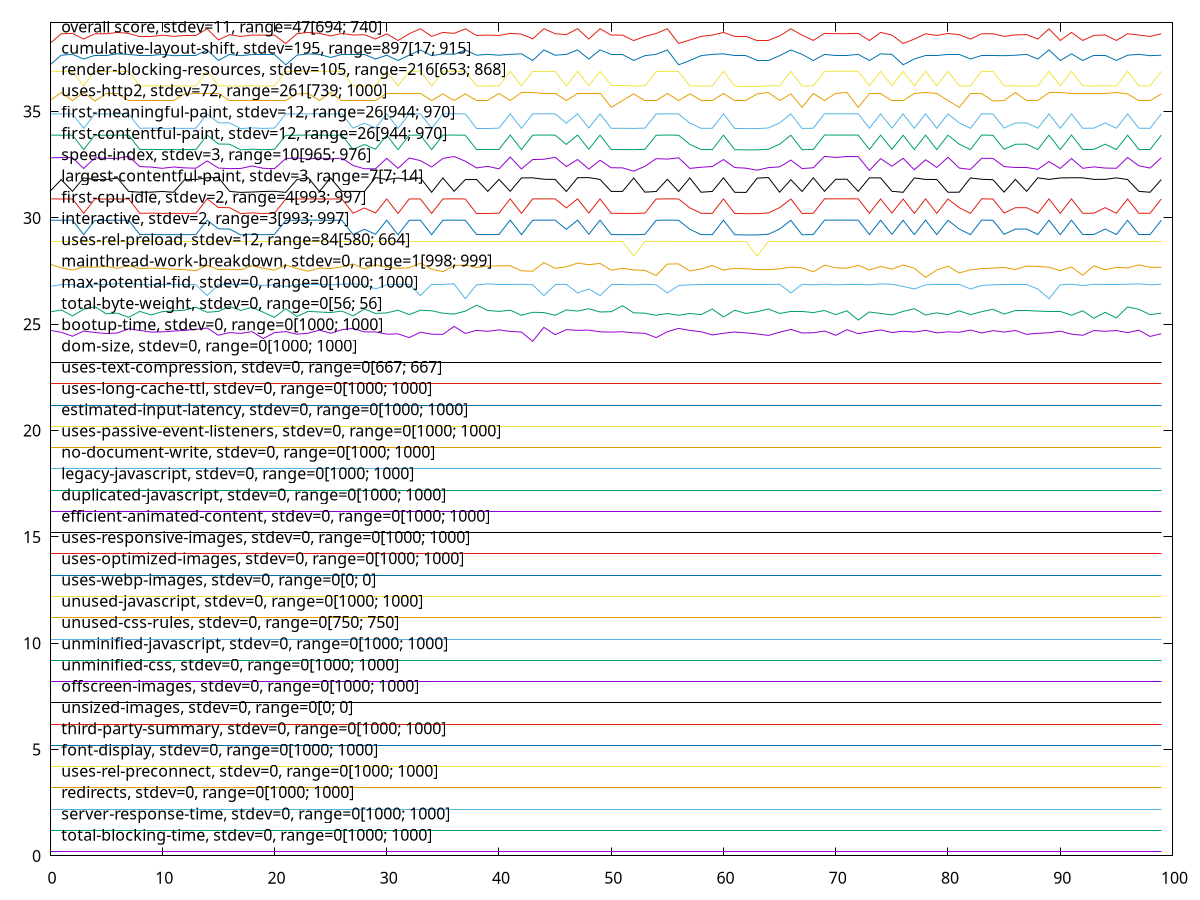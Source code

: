 $_totalBlockingTime <<EOF
0.2
0.2
0.2
0.2
0.2
0.2
0.2
0.2
0.2
0.2
0.2
0.2
0.2
0.2
0.2
0.2
0.2
0.2
0.2
0.2
0.2
0.2
0.2
0.2
0.2
0.2
0.2
0.2
0.2
0.2
0.2
0.2
0.2
0.2
0.2
0.2
0.2
0.2
0.2
0.2
0.2
0.2
0.2
0.2
0.2
0.2
0.2
0.2
0.2
0.2
0.2
0.2
0.2
0.2
0.2
0.2
0.2
0.2
0.2
0.2
0.2
0.2
0.2
0.2
0.2
0.2
0.2
0.2
0.2
0.2
0.2
0.2
0.2
0.2
0.2
0.2
0.2
0.2
0.2
0.2
0.2
0.2
0.2
0.2
0.2
0.2
0.2
0.2
0.2
0.2
0.2
0.2
0.2
0.2
0.2
0.2
0.2
0.2
0.2
0.2
EOF
$_serverResponseTime <<EOF
1.2
1.2
1.2
1.2
1.2
1.2
1.2
1.2
1.2
1.2
1.2
1.2
1.2
1.2
1.2
1.2
1.2
1.2
1.2
1.2
1.2
1.2
1.2
1.2
1.2
1.2
1.2
1.2
1.2
1.2
1.2
1.2
1.2
1.2
1.2
1.2
1.2
1.2
1.2
1.2
1.2
1.2
1.2
1.2
1.2
1.2
1.2
1.2
1.2
1.2
1.2
1.2
1.2
1.2
1.2
1.2
1.2
1.2
1.2
1.2
1.2
1.2
1.2
1.2
1.2
1.2
1.2
1.2
1.2
1.2
1.2
1.2
1.2
1.2
1.2
1.2
1.2
1.2
1.2
1.2
1.2
1.2
1.2
1.2
1.2
1.2
1.2
1.2
1.2
1.2
1.2
1.2
1.2
1.2
1.2
1.2
1.2
1.2
1.2
1.2
EOF
$_redirects <<EOF
2.2
2.2
2.2
2.2
2.2
2.2
2.2
2.2
2.2
2.2
2.2
2.2
2.2
2.2
2.2
2.2
2.2
2.2
2.2
2.2
2.2
2.2
2.2
2.2
2.2
2.2
2.2
2.2
2.2
2.2
2.2
2.2
2.2
2.2
2.2
2.2
2.2
2.2
2.2
2.2
2.2
2.2
2.2
2.2
2.2
2.2
2.2
2.2
2.2
2.2
2.2
2.2
2.2
2.2
2.2
2.2
2.2
2.2
2.2
2.2
2.2
2.2
2.2
2.2
2.2
2.2
2.2
2.2
2.2
2.2
2.2
2.2
2.2
2.2
2.2
2.2
2.2
2.2
2.2
2.2
2.2
2.2
2.2
2.2
2.2
2.2
2.2
2.2
2.2
2.2
2.2
2.2
2.2
2.2
2.2
2.2
2.2
2.2
2.2
2.2
EOF
$_usesRelPreconnect <<EOF
3.2
3.2
3.2
3.2
3.2
3.2
3.2
3.2
3.2
3.2
3.2
3.2
3.2
3.2
3.2
3.2
3.2
3.2
3.2
3.2
3.2
3.2
3.2
3.2
3.2
3.2
3.2
3.2
3.2
3.2
3.2
3.2
3.2
3.2
3.2
3.2
3.2
3.2
3.2
3.2
3.2
3.2
3.2
3.2
3.2
3.2
3.2
3.2
3.2
3.2
3.2
3.2
3.2
3.2
3.2
3.2
3.2
3.2
3.2
3.2
3.2
3.2
3.2
3.2
3.2
3.2
3.2
3.2
3.2
3.2
3.2
3.2
3.2
3.2
3.2
3.2
3.2
3.2
3.2
3.2
3.2
3.2
3.2
3.2
3.2
3.2
3.2
3.2
3.2
3.2
3.2
3.2
3.2
3.2
3.2
3.2
3.2
3.2
3.2
3.2
EOF
$_fontDisplay <<EOF
4.2
4.2
4.2
4.2
4.2
4.2
4.2
4.2
4.2
4.2
4.2
4.2
4.2
4.2
4.2
4.2
4.2
4.2
4.2
4.2
4.2
4.2
4.2
4.2
4.2
4.2
4.2
4.2
4.2
4.2
4.2
4.2
4.2
4.2
4.2
4.2
4.2
4.2
4.2
4.2
4.2
4.2
4.2
4.2
4.2
4.2
4.2
4.2
4.2
4.2
4.2
4.2
4.2
4.2
4.2
4.2
4.2
4.2
4.2
4.2
4.2
4.2
4.2
4.2
4.2
4.2
4.2
4.2
4.2
4.2
4.2
4.2
4.2
4.2
4.2
4.2
4.2
4.2
4.2
4.2
4.2
4.2
4.2
4.2
4.2
4.2
4.2
4.2
4.2
4.2
4.2
4.2
4.2
4.2
4.2
4.2
4.2
4.2
4.2
4.2
EOF
$_thirdPartySummary <<EOF
5.2
5.2
5.2
5.2
5.2
5.2
5.2
5.2
5.2
5.2
5.2
5.2
5.2
5.2
5.2
5.2
5.2
5.2
5.2
5.2
5.2
5.2
5.2
5.2
5.2
5.2
5.2
5.2
5.2
5.2
5.2
5.2
5.2
5.2
5.2
5.2
5.2
5.2
5.2
5.2
5.2
5.2
5.2
5.2
5.2
5.2
5.2
5.2
5.2
5.2
5.2
5.2
5.2
5.2
5.2
5.2
5.2
5.2
5.2
5.2
5.2
5.2
5.2
5.2
5.2
5.2
5.2
5.2
5.2
5.2
5.2
5.2
5.2
5.2
5.2
5.2
5.2
5.2
5.2
5.2
5.2
5.2
5.2
5.2
5.2
5.2
5.2
5.2
5.2
5.2
5.2
5.2
5.2
5.2
5.2
5.2
5.2
5.2
5.2
5.2
EOF
$_unsizedImages <<EOF
6.2
6.2
6.2
6.2
6.2
6.2
6.2
6.2
6.2
6.2
6.2
6.2
6.2
6.2
6.2
6.2
6.2
6.2
6.2
6.2
6.2
6.2
6.2
6.2
6.2
6.2
6.2
6.2
6.2
6.2
6.2
6.2
6.2
6.2
6.2
6.2
6.2
6.2
6.2
6.2
6.2
6.2
6.2
6.2
6.2
6.2
6.2
6.2
6.2
6.2
6.2
6.2
6.2
6.2
6.2
6.2
6.2
6.2
6.2
6.2
6.2
6.2
6.2
6.2
6.2
6.2
6.2
6.2
6.2
6.2
6.2
6.2
6.2
6.2
6.2
6.2
6.2
6.2
6.2
6.2
6.2
6.2
6.2
6.2
6.2
6.2
6.2
6.2
6.2
6.2
6.2
6.2
6.2
6.2
6.2
6.2
6.2
6.2
6.2
6.2
EOF
$_offscreenImages <<EOF
7.2
7.2
7.2
7.2
7.2
7.2
7.2
7.2
7.2
7.2
7.2
7.2
7.2
7.2
7.2
7.2
7.2
7.2
7.2
7.2
7.2
7.2
7.2
7.2
7.2
7.2
7.2
7.2
7.2
7.2
7.2
7.2
7.2
7.2
7.2
7.2
7.2
7.2
7.2
7.2
7.2
7.2
7.2
7.2
7.2
7.2
7.2
7.2
7.2
7.2
7.2
7.2
7.2
7.2
7.2
7.2
7.2
7.2
7.2
7.2
7.2
7.2
7.2
7.2
7.2
7.2
7.2
7.2
7.2
7.2
7.2
7.2
7.2
7.2
7.2
7.2
7.2
7.2
7.2
7.2
7.2
7.2
7.2
7.2
7.2
7.2
7.2
7.2
7.2
7.2
7.2
7.2
7.2
7.2
7.2
7.2
7.2
7.2
7.2
7.2
EOF
$_unminifiedCss <<EOF
8.2
8.2
8.2
8.2
8.2
8.2
8.2
8.2
8.2
8.2
8.2
8.2
8.2
8.2
8.2
8.2
8.2
8.2
8.2
8.2
8.2
8.2
8.2
8.2
8.2
8.2
8.2
8.2
8.2
8.2
8.2
8.2
8.2
8.2
8.2
8.2
8.2
8.2
8.2
8.2
8.2
8.2
8.2
8.2
8.2
8.2
8.2
8.2
8.2
8.2
8.2
8.2
8.2
8.2
8.2
8.2
8.2
8.2
8.2
8.2
8.2
8.2
8.2
8.2
8.2
8.2
8.2
8.2
8.2
8.2
8.2
8.2
8.2
8.2
8.2
8.2
8.2
8.2
8.2
8.2
8.2
8.2
8.2
8.2
8.2
8.2
8.2
8.2
8.2
8.2
8.2
8.2
8.2
8.2
8.2
8.2
8.2
8.2
8.2
8.2
EOF
$_unminifiedJavascript <<EOF
9.2
9.2
9.2
9.2
9.2
9.2
9.2
9.2
9.2
9.2
9.2
9.2
9.2
9.2
9.2
9.2
9.2
9.2
9.2
9.2
9.2
9.2
9.2
9.2
9.2
9.2
9.2
9.2
9.2
9.2
9.2
9.2
9.2
9.2
9.2
9.2
9.2
9.2
9.2
9.2
9.2
9.2
9.2
9.2
9.2
9.2
9.2
9.2
9.2
9.2
9.2
9.2
9.2
9.2
9.2
9.2
9.2
9.2
9.2
9.2
9.2
9.2
9.2
9.2
9.2
9.2
9.2
9.2
9.2
9.2
9.2
9.2
9.2
9.2
9.2
9.2
9.2
9.2
9.2
9.2
9.2
9.2
9.2
9.2
9.2
9.2
9.2
9.2
9.2
9.2
9.2
9.2
9.2
9.2
9.2
9.2
9.2
9.2
9.2
9.2
EOF
$_unusedCssRules <<EOF
10.2
10.2
10.2
10.2
10.2
10.2
10.2
10.2
10.2
10.2
10.2
10.2
10.2
10.2
10.2
10.2
10.2
10.2
10.2
10.2
10.2
10.2
10.2
10.2
10.2
10.2
10.2
10.2
10.2
10.2
10.2
10.2
10.2
10.2
10.2
10.2
10.2
10.2
10.2
10.2
10.2
10.2
10.2
10.2
10.2
10.2
10.2
10.2
10.2
10.2
10.2
10.2
10.2
10.2
10.2
10.2
10.2
10.2
10.2
10.2
10.2
10.2
10.2
10.2
10.2
10.2
10.2
10.2
10.2
10.2
10.2
10.2
10.2
10.2
10.2
10.2
10.2
10.2
10.2
10.2
10.2
10.2
10.2
10.2
10.2
10.2
10.2
10.2
10.2
10.2
10.2
10.2
10.2
10.2
10.2
10.2
10.2
10.2
10.2
10.2
EOF
$_unusedJavascript <<EOF
11.2
11.2
11.2
11.2
11.2
11.2
11.2
11.2
11.2
11.2
11.2
11.2
11.2
11.2
11.2
11.2
11.2
11.2
11.2
11.2
11.2
11.2
11.2
11.2
11.2
11.2
11.2
11.2
11.2
11.2
11.2
11.2
11.2
11.2
11.2
11.2
11.2
11.2
11.2
11.2
11.2
11.2
11.2
11.2
11.2
11.2
11.2
11.2
11.2
11.2
11.2
11.2
11.2
11.2
11.2
11.2
11.2
11.2
11.2
11.2
11.2
11.2
11.2
11.2
11.2
11.2
11.2
11.2
11.2
11.2
11.2
11.2
11.2
11.2
11.2
11.2
11.2
11.2
11.2
11.2
11.2
11.2
11.2
11.2
11.2
11.2
11.2
11.2
11.2
11.2
11.2
11.2
11.2
11.2
11.2
11.2
11.2
11.2
11.2
11.2
EOF
$_usesWebpImages <<EOF
12.2
12.2
12.2
12.2
12.2
12.2
12.2
12.2
12.2
12.2
12.2
12.2
12.2
12.2
12.2
12.2
12.2
12.2
12.2
12.2
12.2
12.2
12.2
12.2
12.2
12.2
12.2
12.2
12.2
12.2
12.2
12.2
12.2
12.2
12.2
12.2
12.2
12.2
12.2
12.2
12.2
12.2
12.2
12.2
12.2
12.2
12.2
12.2
12.2
12.2
12.2
12.2
12.2
12.2
12.2
12.2
12.2
12.2
12.2
12.2
12.2
12.2
12.2
12.2
12.2
12.2
12.2
12.2
12.2
12.2
12.2
12.2
12.2
12.2
12.2
12.2
12.2
12.2
12.2
12.2
12.2
12.2
12.2
12.2
12.2
12.2
12.2
12.2
12.2
12.2
12.2
12.2
12.2
12.2
12.2
12.2
12.2
12.2
12.2
12.2
EOF
$_usesOptimizedImages <<EOF
13.2
13.2
13.2
13.2
13.2
13.2
13.2
13.2
13.2
13.2
13.2
13.2
13.2
13.2
13.2
13.2
13.2
13.2
13.2
13.2
13.2
13.2
13.2
13.2
13.2
13.2
13.2
13.2
13.2
13.2
13.2
13.2
13.2
13.2
13.2
13.2
13.2
13.2
13.2
13.2
13.2
13.2
13.2
13.2
13.2
13.2
13.2
13.2
13.2
13.2
13.2
13.2
13.2
13.2
13.2
13.2
13.2
13.2
13.2
13.2
13.2
13.2
13.2
13.2
13.2
13.2
13.2
13.2
13.2
13.2
13.2
13.2
13.2
13.2
13.2
13.2
13.2
13.2
13.2
13.2
13.2
13.2
13.2
13.2
13.2
13.2
13.2
13.2
13.2
13.2
13.2
13.2
13.2
13.2
13.2
13.2
13.2
13.2
13.2
13.2
EOF
$_usesResponsiveImages <<EOF
14.2
14.2
14.2
14.2
14.2
14.2
14.2
14.2
14.2
14.2
14.2
14.2
14.2
14.2
14.2
14.2
14.2
14.2
14.2
14.2
14.2
14.2
14.2
14.2
14.2
14.2
14.2
14.2
14.2
14.2
14.2
14.2
14.2
14.2
14.2
14.2
14.2
14.2
14.2
14.2
14.2
14.2
14.2
14.2
14.2
14.2
14.2
14.2
14.2
14.2
14.2
14.2
14.2
14.2
14.2
14.2
14.2
14.2
14.2
14.2
14.2
14.2
14.2
14.2
14.2
14.2
14.2
14.2
14.2
14.2
14.2
14.2
14.2
14.2
14.2
14.2
14.2
14.2
14.2
14.2
14.2
14.2
14.2
14.2
14.2
14.2
14.2
14.2
14.2
14.2
14.2
14.2
14.2
14.2
14.2
14.2
14.2
14.2
14.2
14.2
EOF
$_efficientAnimatedContent <<EOF
15.2
15.2
15.2
15.2
15.2
15.2
15.2
15.2
15.2
15.2
15.2
15.2
15.2
15.2
15.2
15.2
15.2
15.2
15.2
15.2
15.2
15.2
15.2
15.2
15.2
15.2
15.2
15.2
15.2
15.2
15.2
15.2
15.2
15.2
15.2
15.2
15.2
15.2
15.2
15.2
15.2
15.2
15.2
15.2
15.2
15.2
15.2
15.2
15.2
15.2
15.2
15.2
15.2
15.2
15.2
15.2
15.2
15.2
15.2
15.2
15.2
15.2
15.2
15.2
15.2
15.2
15.2
15.2
15.2
15.2
15.2
15.2
15.2
15.2
15.2
15.2
15.2
15.2
15.2
15.2
15.2
15.2
15.2
15.2
15.2
15.2
15.2
15.2
15.2
15.2
15.2
15.2
15.2
15.2
15.2
15.2
15.2
15.2
15.2
15.2
EOF
$_duplicatedJavascript <<EOF
16.2
16.2
16.2
16.2
16.2
16.2
16.2
16.2
16.2
16.2
16.2
16.2
16.2
16.2
16.2
16.2
16.2
16.2
16.2
16.2
16.2
16.2
16.2
16.2
16.2
16.2
16.2
16.2
16.2
16.2
16.2
16.2
16.2
16.2
16.2
16.2
16.2
16.2
16.2
16.2
16.2
16.2
16.2
16.2
16.2
16.2
16.2
16.2
16.2
16.2
16.2
16.2
16.2
16.2
16.2
16.2
16.2
16.2
16.2
16.2
16.2
16.2
16.2
16.2
16.2
16.2
16.2
16.2
16.2
16.2
16.2
16.2
16.2
16.2
16.2
16.2
16.2
16.2
16.2
16.2
16.2
16.2
16.2
16.2
16.2
16.2
16.2
16.2
16.2
16.2
16.2
16.2
16.2
16.2
16.2
16.2
16.2
16.2
16.2
16.2
EOF
$_legacyJavascript <<EOF
17.2
17.2
17.2
17.2
17.2
17.2
17.2
17.2
17.2
17.2
17.2
17.2
17.2
17.2
17.2
17.2
17.2
17.2
17.2
17.2
17.2
17.2
17.2
17.2
17.2
17.2
17.2
17.2
17.2
17.2
17.2
17.2
17.2
17.2
17.2
17.2
17.2
17.2
17.2
17.2
17.2
17.2
17.2
17.2
17.2
17.2
17.2
17.2
17.2
17.2
17.2
17.2
17.2
17.2
17.2
17.2
17.2
17.2
17.2
17.2
17.2
17.2
17.2
17.2
17.2
17.2
17.2
17.2
17.2
17.2
17.2
17.2
17.2
17.2
17.2
17.2
17.2
17.2
17.2
17.2
17.2
17.2
17.2
17.2
17.2
17.2
17.2
17.2
17.2
17.2
17.2
17.2
17.2
17.2
17.2
17.2
17.2
17.2
17.2
17.2
EOF
$_noDocumentWrite <<EOF
18.2
18.2
18.2
18.2
18.2
18.2
18.2
18.2
18.2
18.2
18.2
18.2
18.2
18.2
18.2
18.2
18.2
18.2
18.2
18.2
18.2
18.2
18.2
18.2
18.2
18.2
18.2
18.2
18.2
18.2
18.2
18.2
18.2
18.2
18.2
18.2
18.2
18.2
18.2
18.2
18.2
18.2
18.2
18.2
18.2
18.2
18.2
18.2
18.2
18.2
18.2
18.2
18.2
18.2
18.2
18.2
18.2
18.2
18.2
18.2
18.2
18.2
18.2
18.2
18.2
18.2
18.2
18.2
18.2
18.2
18.2
18.2
18.2
18.2
18.2
18.2
18.2
18.2
18.2
18.2
18.2
18.2
18.2
18.2
18.2
18.2
18.2
18.2
18.2
18.2
18.2
18.2
18.2
18.2
18.2
18.2
18.2
18.2
18.2
18.2
EOF
$_usesPassiveEventListeners <<EOF
19.2
19.2
19.2
19.2
19.2
19.2
19.2
19.2
19.2
19.2
19.2
19.2
19.2
19.2
19.2
19.2
19.2
19.2
19.2
19.2
19.2
19.2
19.2
19.2
19.2
19.2
19.2
19.2
19.2
19.2
19.2
19.2
19.2
19.2
19.2
19.2
19.2
19.2
19.2
19.2
19.2
19.2
19.2
19.2
19.2
19.2
19.2
19.2
19.2
19.2
19.2
19.2
19.2
19.2
19.2
19.2
19.2
19.2
19.2
19.2
19.2
19.2
19.2
19.2
19.2
19.2
19.2
19.2
19.2
19.2
19.2
19.2
19.2
19.2
19.2
19.2
19.2
19.2
19.2
19.2
19.2
19.2
19.2
19.2
19.2
19.2
19.2
19.2
19.2
19.2
19.2
19.2
19.2
19.2
19.2
19.2
19.2
19.2
19.2
19.2
EOF
$_estimatedInputLatency <<EOF
20.2
20.2
20.2
20.2
20.2
20.2
20.2
20.2
20.2
20.2
20.2
20.2
20.2
20.2
20.2
20.2
20.2
20.2
20.2
20.2
20.2
20.2
20.2
20.2
20.2
20.2
20.2
20.2
20.2
20.2
20.2
20.2
20.2
20.2
20.2
20.2
20.2
20.2
20.2
20.2
20.2
20.2
20.2
20.2
20.2
20.2
20.2
20.2
20.2
20.2
20.2
20.2
20.2
20.2
20.2
20.2
20.2
20.2
20.2
20.2
20.2
20.2
20.2
20.2
20.2
20.2
20.2
20.2
20.2
20.2
20.2
20.2
20.2
20.2
20.2
20.2
20.2
20.2
20.2
20.2
20.2
20.2
20.2
20.2
20.2
20.2
20.2
20.2
20.2
20.2
20.2
20.2
20.2
20.2
20.2
20.2
20.2
20.2
20.2
20.2
EOF
$_usesLongCacheTtl <<EOF
21.2
21.2
21.2
21.2
21.2
21.2
21.2
21.2
21.2
21.2
21.2
21.2
21.2
21.2
21.2
21.2
21.2
21.2
21.2
21.2
21.2
21.2
21.2
21.2
21.2
21.2
21.2
21.2
21.2
21.2
21.2
21.2
21.2
21.2
21.2
21.2
21.2
21.2
21.2
21.2
21.2
21.2
21.2
21.2
21.2
21.2
21.2
21.2
21.2
21.2
21.2
21.2
21.2
21.2
21.2
21.2
21.2
21.2
21.2
21.2
21.2
21.2
21.2
21.2
21.2
21.2
21.2
21.2
21.2
21.2
21.2
21.2
21.2
21.2
21.2
21.2
21.2
21.2
21.2
21.2
21.2
21.2
21.2
21.2
21.2
21.2
21.2
21.2
21.2
21.2
21.2
21.2
21.2
21.2
21.2
21.2
21.2
21.2
21.2
21.2
EOF
$_usesTextCompression <<EOF
22.2
22.2
22.2
22.2
22.2
22.2
22.2
22.2
22.2
22.2
22.2
22.2
22.2
22.2
22.2
22.2
22.2
22.2
22.2
22.2
22.2
22.2
22.2
22.2
22.2
22.2
22.2
22.2
22.2
22.2
22.2
22.2
22.2
22.2
22.2
22.2
22.2
22.2
22.2
22.2
22.2
22.2
22.2
22.2
22.2
22.2
22.2
22.2
22.2
22.2
22.2
22.2
22.2
22.2
22.2
22.2
22.2
22.2
22.2
22.2
22.2
22.2
22.2
22.2
22.2
22.2
22.2
22.2
22.2
22.2
22.2
22.2
22.2
22.2
22.2
22.2
22.2
22.2
22.2
22.2
22.2
22.2
22.2
22.2
22.2
22.2
22.2
22.2
22.2
22.2
22.2
22.2
22.2
22.2
22.2
22.2
22.2
22.2
22.2
22.2
EOF
$_domSize <<EOF
23.2
23.2
23.2
23.2
23.2
23.2
23.2
23.2
23.2
23.2
23.2
23.2
23.2
23.2
23.2
23.2
23.2
23.2
23.2
23.2
23.2
23.2
23.2
23.2
23.2
23.2
23.2
23.2
23.2
23.2
23.2
23.2
23.2
23.2
23.2
23.2
23.2
23.2
23.2
23.2
23.2
23.2
23.2
23.2
23.2
23.2
23.2
23.2
23.2
23.2
23.2
23.2
23.2
23.2
23.2
23.2
23.2
23.2
23.2
23.2
23.2
23.2
23.2
23.2
23.2
23.2
23.2
23.2
23.2
23.2
23.2
23.2
23.2
23.2
23.2
23.2
23.2
23.2
23.2
23.2
23.2
23.2
23.2
23.2
23.2
23.2
23.2
23.2
23.2
23.2
23.2
23.2
23.2
23.2
23.2
23.2
23.2
23.2
23.2
23.2
EOF
$_bootupTime <<EOF
24.716137740891032
24.62499020078661
24.437716298170283
24.68030942287562
24.612994085563578
24.565680321079157
24.588544672253633
24.792815709554414
24.710976352492803
24.63015890629487
24.642957111925746
24.679821524531185
24.714264553896648
24.75896663567491
24.823156925390148
24.486205974112213
24.607731097181343
24.570623786555686
24.654576866952727
24.32560231643478
24.60931301951213
24.655580334876745
24.53210200757356
24.582065125594625
24.72312492570998
24.578265832245695
24.74554358843596
24.806689154948874
24.640921207966716
24.64143060032188
24.53550894819956
24.549027104217625
24.372845305626345
24.62809482600168
24.534374523117787
24.52410960063537
24.9
24.568429663743494
24.715201669557008
24.668524903185293
24.73692396455921
24.66456177346309
24.634273483813185
24.2
24.854195532799015
24.509687153567164
24.74689616168629
24.714264553896648
24.725440948025994
24.64448109803455
24.63118924685154
24.65004754853899
24.5965848110486
24.577177664677635
24.372845305626345
24.650551924032328
24.806272584775943
24.710505552432544
24.65004754853899
24.49742213455038
24.577177664677635
24.63734757101492
24.594447191069303
24.54566395021557
24.475474790634994
24.627578096059494
24.758522858411872
24.590157958502896
24.601908500046072
24.680797048193565
24.482640343662347
24.743736596715003
24.561265851260043
24.649037978472837
24.733266952141868
24.612469082918633
24.673945618973
24.636324001515295
24.711446879526573
24.5965848110486
24.64549569178819
24.62187533707802
24.727750479137118
24.591768610046497
24.702461632220636
24.630674216499283
24.705783095077088
24.526399282720398
24.57554319157245
24.60084608570204
24.67345419176113
24.536075696595407
24.48144926558311
24.703886707656395
24.672470518257914
24.703886707656395
24.60878599647113
24.72451531995536
24.42776929456292
24.555164671541814
EOF
$_totalByteWeight <<EOF
25.577996129954936
25.67599660980318
25.3959968590978
25.70399685907941
25.829998597800817
25.493996204734426
25.52199612996502
25.325997700422647
25.605996204743917
25.437996503876104
25.591996161120917
25.6339963293758
25.661996503880253
25.801998124164772
25.563996111275635
25.605996204743917
25.843998853311785
25.647996410399518
25.801998124164772
25.563996111275635
25.325997700422647
25.731997158228207
25.36799715822702
25.605996204743917
25.577996129954936
25.549996105023695
25.619996260823935
25.3959968590978
25.717997002417885
25.507996161128627
25.535996111273263
25.661996503880253
25.45199641039774
25.661996503880253
25.6339963293758
25.52199612996502
25.47999626084173
25.619996260823935
25.9
25.647996410399518
25.605996204743917
25.661996503880253
25.423996609826315
25.563996111275635
25.549996105023695
25.423996609826315
25.67599660980318
25.619996260823935
25.731997158228207
25.577996129954936
25.591996161120917
25.87199940173444
25.535996111273263
25.52199612996502
25.423996609826315
25.507996161128627
25.423996609826315
25.507996161128627
25.45199641039774
25.717997002417885
25.33999750722881
25.661996503880253
25.507996161128627
25.591996161120917
25.717997002417885
25.507996161128627
25.591996161120917
25.591996161120917
25.549996105023695
25.647996410399518
25.45199641039774
25.6339963293758
25.2
25.577996129954936
25.507996161128627
25.437996503876104
25.605996204743917
25.731997158228207
25.437996503876104
25.535996111273263
25.45199641039774
25.6339963293758
25.45199641039774
25.591996161120917
25.70399685907941
25.47999626084173
25.661996503880253
25.661996503880253
25.619996260823935
25.591996161120917
25.591996161120917
25.423996609826315
25.6339963293758
25.283998354761106
25.563996111275635
25.29799812418138
25.8159983547617
25.70399685907941
25.45199641039774
25.52199612996502
EOF
$_maxPotentialFid <<EOF
26.780608358010383
26.880917984764334
26.880917984764334
26.7270495259776
26.880917984764334
26.880917984764334
26.9
26.9
26.880917984764334
26.880917984764334
26.880917984764334
26.880917984764334
26.85568909929118
26.85568909929118
26.349968289758344
26.85568909929118
26.85568909929118
26.85568909929118
26.880917984764334
26.822827617479895
26.85568909929118
26.780608358010383
26.85568909929118
26.880917984764334
26.880917984764334
26.85568909929118
26.880917984764334
26.9
26.85568909929118
26.659896988169475
26.85568909929118
26.880917984764334
26.880917984764334
26.349968289758344
26.880917984764334
26.880917984764334
26.9
26.2
26.85568909929118
26.9
26.85568909929118
26.85568909929118
26.880917984764334
26.85568909929118
26.349968289758344
26.880917984764334
26.880917984764334
26.47434999168786
26.659896988169475
26.349968289758344
26.880917984764334
26.880917984764334
26.85568909929118
26.880917984764334
26.85568909929118
26.47434999168786
26.822827617479895
26.85568909929118
26.880917984764334
26.880917984764334
26.880917984764334
26.880917984764334
26.880917984764334
26.85568909929118
26.85568909929118
26.880917984764334
26.47434999168786
26.880917984764334
26.85568909929118
26.880917984764334
26.85568909929118
26.880917984764334
26.880917984764334
26.85568909929118
26.9
26.880917984764334
26.780608358010383
26.659896988169475
26.85568909929118
26.880917984764334
26.880917984764334
26.880917984764334
26.659896988169475
26.822827617479895
26.85568909929118
26.880917984764334
26.880917984764334
26.880917984764334
26.659896988169475
26.2
26.85568909929118
26.880917984764334
26.822827617479895
26.880917984764334
26.85568909929118
26.85568909929118
26.880917984764334
26.9
26.85568909929118
26.880917984764334
EOF
$_mainthreadWorkBreakdown <<EOF
27.824510523222155
27.65716018549711
27.543349112456397
27.695029858589404
27.683010205391312
27.71927048785277
27.632063803141314
27.7529243584649
27.61553959888866
27.641907030193163
27.62408039141223
27.5882701086884
27.567711553256082
27.517983925182556
27.7740479682663
27.572350692991076
27.587687194083948
27.561786733815786
27.750449373755284
27.63320606004815
27.546752817458476
27.78396273993348
27.619275693877803
27.497282424440108
27.643477094777744
27.61934650721617
27.703605940386478
27.836020487197395
27.599480249867618
27.798307752289112
27.689181822629113
27.62898055804692
27.658297957155497
27.87131048312963
27.58732271828846
27.474817063359378
27.75967479601268
27.792603139832888
27.667737753703342
27.73859916610583
27.745000985225047
27.75245051808646
27.51449746716122
27.493894696077945
27.9
27.63404448295823
27.69824663368694
27.880587551642027
27.799323018218452
27.863047649976714
27.541302171029376
27.633997921373318
27.553956249846706
27.530861158266276
27.29247222018508
27.832452292206472
27.840314141896044
27.505854852478546
27.60101761202304
27.764424448334964
27.54589651342961
27.633252656566867
27.60919660716457
27.572843112306614
27.568453102902556
27.603367544745478
27.687703283796107
27.65321371657051
27.467373737595256
27.7790996854069
27.65570198930186
27.634742660231446
27.775193222366855
27.551827442939857
27.719484154419085
27.594541437724782
27.78931166827442
27.63973275356103
27.2
27.55277962428055
27.733815393227434
27.413883084170042
27.556755347255447
27.616486669612872
27.641121111501104
27.674094240593185
27.57257230798569
27.740731174340564
27.721809961496966
27.68156680287874
27.519762046015373
27.690790229194278
27.308983484936462
27.743566079458354
27.560394081012394
27.676420092800516
27.64617300255533
27.793055444204757
27.68205557513994
27.672906864499478
EOF
$_usesRelPreload <<EOF
28.895394736842103
28.895394736842103
28.895394736842103
28.895394736842103
28.895394736842103
28.895394736842103
28.895394736842103
28.895394736842103
28.895394736842103
28.9
28.895394736842103
28.895394736842103
28.895394736842103
28.895394736842103
28.895394736842103
28.9
28.895394736842103
28.89078947368421
28.9
28.895394736842103
28.9
28.89078947368421
28.895394736842103
28.895394736842103
28.895394736842103
28.895394736842103
28.895394736842103
28.895394736842103
28.89078947368421
28.9
28.895394736842103
28.895394736842103
28.895394736842103
28.895394736842103
28.895394736842103
28.895394736842103
28.9
28.895394736842103
28.895394736842103
28.895394736842103
28.895394736842103
28.9
28.895394736842103
28.895394736842103
28.9
28.895394736842103
28.895394736842103
28.9
28.9
28.895394736842103
28.895394736842103
28.895394736842103
28.204605263157895
28.9
28.895394736842103
28.9
28.895394736842103
28.895394736842103
28.895394736842103
28.895394736842103
28.895394736842103
28.895394736842103
28.89078947368421
28.2
28.9
28.895394736842103
28.895394736842103
28.895394736842103
28.895394736842103
28.895394736842103
28.9
28.9
28.895394736842103
28.895394736842103
28.895394736842103
28.9
28.895394736842103
28.895394736842103
28.895394736842103
28.895394736842103
28.895394736842103
28.895394736842103
28.895394736842103
28.9
28.89078947368421
28.9
28.895394736842103
28.895394736842103
28.895394736842103
28.895394736842103
28.895394736842103
28.895394736842103
28.895394736842103
28.895394736842103
28.895394736842103
28.895394736842103
28.895394736842103
28.895394736842103
28.895394736842103
28.895394736842103
EOF
$_interactive <<EOF
29.895958861418972
29.891512902787827
29.893995735057594
29.21662377206972
29.891040099617516
29.889822280862536
29.891758977546072
29.89333155336516
29.219550221559558
29.227064516049413
29.213051114370998
29.215236974248796
29.211679481747556
29.218167509929753
29.895980103991445
29.487809599245743
29.476088305769984
29.201593068745687
29.23639337628243
29.209050309909852
29.228909770377648
29.886491486399265
29.8921111818928
29.8961233660591
29.893912397740003
29.889707192854644
29.894061629829086
29.221785495627223
29.464458953672345
29.23417536484306
29.891949165726867
29.210162540310968
29.891601442453112
29.89289704996564
29.213706575136115
29.892337142130792
29.89815384241006
29.89036569320617
29.21797359907606
29.218136661757562
29.224217572707563
29.89772355026759
29.215340503156213
29.893395454364825
29.9
29.894214913921086
29.466150238769956
29.897631512948113
29.230582506164662
29.894154690001972
29.21706199810124
29.215744820506174
29.210726622660474
29.226593422106834
29.888799200643184
29.89860016702809
29.890309774495655
29.468360946082342
29.21749424855722
29.2143327495576
29.894252042575772
29.210737865800546
29.2
29.201680835659086
29.233621648996614
29.478913756747804
29.889403258275227
29.21016475271347
29.221085791251774
29.8973002857134
29.898388301567717
29.899586749773253
29.895156270410975
29.219959910128452
29.89291269277327
29.229646287285394
29.89046433864772
29.215558392549863
29.895638357792535
29.216681472826142
29.890655463925526
29.476722224084703
29.216261541667592
29.899052590154366
29.887563510379024
29.229034855498643
29.47624530283442
29.47739772067615
29.21981919827538
29.895794328521067
29.213455902342073
29.8964798464286
29.21873627798469
29.22419121304415
29.479000189410428
29.21875077959747
29.891580102867195
29.221186261962263
29.216894987635673
29.891695421816973
EOF
$_firstCpuIdle <<EOF
30.896096529306803
30.89179960878503
30.894199522910878
30.217059754496038
30.89134250647159
30.890164997977745
30.89203750061403
30.893557599780788
30.22006119631963
30.227765621518305
30.213394828943237
30.215637234446024
30.21198756370582
30.218643117639555
30.896117053707137
30.492766920214105
30.48095971273639
30.201635581514232
30.237325635907965
30.209289767577157
30.229657029103286
30.88694349183993
30.8923779793794
30.89625547083658
30.89411898155248
30.890053709668116
30.894263206289796
30.222353394244372
30.469234579948644
30.235053158474376
30.89222135901826
30.210431080190833
30.89188520505611
30.89313762727615
30.21406727657936
30.892596408619035
30.89821699556085
30.89069044648784
30.21844423748303
30.218611479084625
30.224847055424924
30.89780135970046
30.215743434226933
30.893619361733947
30.9
30.894411344101748
30.470940442517264
30.897712454192508
30.231371419835117
30.894353142467672
30.217509244038766
30.21615817596499
30.211009882962102
30.22728271068302
30.889175636326247
30.898648092623418
30.89063637804206
30.473169872631505
30.217952592810136
30.21470965419685
30.894447225765944
30.21102141930721
30.2
30.201725686089798
30.234485797419598
30.483806853747353
30.889759801572758
30.210433350366856
30.221635904331762
30.897392488817363
30.8984434587175
30.899600924373086
30.895321030009907
30.22048134122301
30.893152747367207
30.23041190845917
30.890785826932223
30.21596694264657
30.895786854289145
30.217118938984267
30.890970622762087
30.48159855141121
30.21668820491894
30.899085053933725
30.88798049464239
30.229785235163014
30.48111793129081
30.482279256732948
30.220337039202004
30.895937557001176
30.2138101104897
30.896599884065534
30.219226447968392
30.224820030259018
30.483893940137282
30.21924132060739
30.891864574970338
30.221738930735537
30.217337942381405
30.891976059096137
EOF
$_largestContentfulPaint <<EOF
31.2508217037471
31.804819557578355
31.250976771782014
31.88344877214169
31.803967309129956
31.80199116286853
31.88093672225164
31.24792768200059
31.209483055202732
31.213170385686347
31.245830517659844
31.20729534741067
31.803057819254654
31.808941954065194
31.888967957811804
31.899490054803564
31.2493660335516
31.200763176548946
31.218897242629176
31.24382014943495
31.254048607491878
31.201615622331353
31.80588847758091
31.88956585725855
31.248597726034628
31.877128790120786
31.2500741761612
31.250384888797452
31.242349905770173
31.9
31.805467504928668
31.877410606110544
31.804921450895968
31.884101859446407
31.206662639852848
31.88222921000971
31.253047846311656
31.802775603541434
31.80882450019025
31.248486324996872
31.814382563578114
31.25258827114443
31.88237494305857
31.885573844084426
31.820092346264026
31.80972991552463
31.24323592035919
31.892137258872324
31.896716712584094
31.809543696200695
31.247932444361574
31.24717876427745
31.87803274052103
31.212938407212718
31.24326038290911
31.817668040542458
31.244798122490753
31.878098376291735
31.208507604397138
31.24645346283061
31.886807270061915
31.20519322550207
31.2
31.86971712408867
31.89961191197709
31.21116218548741
31.801050238486933
31.244285343460653
31.887577447231312
31.252278358282883
31.81716213759053
31.820482563894082
31.24988844259831
31.886732750222514
31.88313991279401
31.25453166684576
31.205498686342928
31.882290996379627
31.81220515858976
31.807246718398083
31.20745162696542
31.211368220245728
31.883136009569437
31.81827246966155
31.797817151129788
31.214152943148513
31.810582489659424
31.250043467349972
31.886403879293066
31.81261863190181
31.880681117996716
31.890328205177983
31.88535456934985
31.81422788306687
31.813632978841067
31.88553302059726
31.80488505247698
31.250020266032845
31.20817487258486
31.80514133352228
EOF
$_speedIndex <<EOF
32.8265128517133
32.83918297674458
32.835378440190944
32.32448759057944
32.829300754233465
32.80162175581402
32.7969067390672
32.900000000000006
32.41605060847369
32.39155060078103
32.33471556408324
32.39531561866333
32.35429778534914
32.33873637039335
32.680674440654776
32.34681131127816
32.31862344635102
32.328442168215695
32.44387517189658
32.33387275897927
32.3186933858509
32.79130709410155
32.820838218054895
32.7668836298315
32.82295507144886
32.773372043182
32.816875053582784
32.464805910790126
32.314437640433866
32.30980987503918
32.80326286712334
32.33333922495075
32.81992328845959
32.694961920389424
32.39636869013557
32.79806144679625
32.88986827687829
32.667075405308964
32.35164682082611
32.42599981011987
32.30808284405412
32.86226245924719
32.30369998217815
32.747629061663815
32.758931801942865
32.85388754656497
32.41840458638535
32.74738103927753
32.29814093632711
32.712649889563664
32.359947748401815
32.35515417155053
32.2
32.426509612611405
32.78715177588491
32.765091807499225
32.82852193820892
32.32969922096619
32.38339988471021
32.418672850874195
32.74622738777211
32.3687991320689
32.34009736668255
32.24581851825048
32.36573708140502
32.40029859090045
32.72182470328246
32.321687577945575
32.36046129403085
32.89583500116947
32.84534089539743
32.888297521606084
32.883581230928655
32.23383241816831
32.78932691350918
32.431026214462015
32.803917710108394
32.267327948211005
32.73477169054387
32.375347885373515
32.85673161175087
32.34537044238799
32.282025875172394
32.8051494043401
32.80198963019439
32.412113117213806
32.37519870129763
32.37123446075716
32.285508331002326
32.65107893067994
32.327010460704166
32.79519974043547
32.33583764962382
32.40051968502637
32.346010877518054
32.33536952217849
32.84461772910588
32.451931261267184
32.34668959049538
32.82824949877543
EOF
$_firstContentfulPaint <<EOF
33.89571045723345
33.89099518359343
33.89362790177039
33.21576657650624
33.89049398444832
33.889203240777
33.891256055848295
33.8929234973006
33.21854586476717
33.22568744384003
33.21237509685538
33.214449908087595
33.21107346669129
33.2172325450464
33.89573299655906
33.47833782087246
33.46676805400957
33.201509363002444
33.23456394198581
33.208579164141824
33.22744230886494
33.885674578427974
33.89162946180834
33.89588500654357
33.89353951246615
33.88908127718482
33.89369779217856
33.22066949157115
33.45530976746533
33.232452440864215
33.891457689537084
33.20963423000869
33.89108904605337
33.89246273057028
33.21299719249186
33.89186903786221
33.898039933656996
33.88977915511809
33.217048385735524
33.217203247861704
33.22298083736885
33.89758319570181
33.21454819290925
33.89299126410801
33.900000000000006
33.89386037443268
33.45697489704944
33.89748550682756
33.22903349427167
33.893796496761446
33.21618269414603
33.21493204367706
33.21016938234393
33.225239498235275
33.888119136965294
33.89851373073118
33.88971988900226
33.45915207036245
33.21659316233615
33.21359154505735
33.89389975604246
33.21018004928106
33.2
33.20159252790205
33.23192541636031
33.469555054605955
33.888759198288014
33.209636328862835
33.220004665405455
33.89713395535836
33.898288819150885
33.89956118950161
33.89485894165661
33.21893504114217
33.892479318211116
33.22814287308453
33.88988370726949
33.21475505006137
33.89537039999158
33.215821364835406
33.89008628258433
33.467393239478454
33.215422639534175
33.898994044616515
33.88681003353561
33.227561282975515
33.466922882569655
33.46805949798256
33.21880137193393
33.89553588364104
33.21275927313813
33.896263273202024
33.21777273889077
33.22295578206107
33.469640330276384
33.21778651251507
33.89106642343177
33.22010012399093
33.216024106347646
33.891188677032694
EOF
$_firstMeaningfulPaint <<EOF
34.89571045723345
34.89099518359343
34.89362790177039
34.21576657650624
34.89049398444832
34.889203240777
34.891256055848295
34.8929234973006
34.21854586476717
34.22568744384003
34.21237509685538
34.214449908087595
34.21107346669129
34.2172325450464
34.89573299655906
34.47833782087246
34.46676805400957
34.201509363002444
34.23456394198581
34.208579164141824
34.22744230886494
34.885674578427974
34.89162946180834
34.89588500654357
34.89353951246615
34.88908127718482
34.89369779217856
34.22066949157115
34.45530976746533
34.232452440864215
34.891457689537084
34.20963423000869
34.89108904605337
34.89246273057028
34.21299719249186
34.89186903786221
34.898039933656996
34.88977915511809
34.217048385735524
34.217203247861704
34.22298083736885
34.89758319570181
34.21454819290925
34.89299126410801
34.900000000000006
34.89386037443268
34.45697489704944
34.89748550682756
34.22903349427167
34.893796496761446
34.21618269414603
34.21493204367706
34.21016938234393
34.225239498235275
34.888119136965294
34.89851373073118
34.88971988900226
34.45915207036245
34.21659316233615
34.21359154505735
34.89389975604246
34.21018004928106
34.2
34.20159252790205
34.23192541636031
34.469555054605955
34.888759198288014
34.209636328862835
34.220004665405455
34.89713395535836
34.898288819150885
34.89956118950161
34.89485894165661
34.21893504114217
34.892479318211116
34.22814287308453
34.88988370726949
34.21475505006137
34.89537039999158
34.215821364835406
34.89008628258433
34.467393239478454
34.215422639534175
34.898994044616515
34.88681003353561
34.227561282975515
34.466922882569655
34.46805949798256
34.21880137193393
34.89553588364104
34.21275927313813
34.896263273202024
34.21777273889077
34.22295578206107
34.469640330276384
34.21778651251507
34.89106642343177
34.22010012399093
34.216024106347646
34.891188677032694
EOF
$_usesHttp2 <<EOF
35.52021276595745
35.900000000000006
35.52021276595745
35.900000000000006
35.49787234042554
35.83297872340426
35.83297872340426
35.52021276595745
35.52021276595745
35.52021276595745
35.52021276595745
35.52021276595745
35.83297872340426
35.855319148936175
35.855319148936175
35.855319148936175
35.52021276595745
35.52021276595745
35.52021276595745
35.52021276595745
35.52021276595745
35.52021276595745
35.83297872340426
35.855319148936175
35.52021276595745
35.900000000000006
35.52021276595745
35.52021276595745
35.52021276595745
35.52021276595745
35.83297872340426
35.83297872340426
35.83297872340426
35.855319148936175
35.52021276595745
35.83297872340426
35.52021276595745
35.83297872340426
35.52021276595745
35.52021276595745
35.855319148936175
35.52021276595745
35.900000000000006
35.900000000000006
35.855319148936175
35.855319148936175
35.52021276595745
35.855319148936175
35.855319148936175
35.855319148936175
35.2
35.52021276595745
35.83297872340426
35.52021276595745
35.52021276595745
35.855319148936175
35.52021276595745
35.83297872340426
35.52021276595745
35.52021276595745
35.855319148936175
35.52021276595745
35.52021276595745
35.83297872340426
35.900000000000006
35.52021276595745
35.83297872340426
35.2
35.855319148936175
35.52021276595745
35.855319148936175
35.900000000000006
35.2
35.855319148936175
35.855319148936175
35.52021276595745
35.52021276595745
35.855319148936175
35.900000000000006
35.855319148936175
35.52021276595745
35.2
35.855319148936175
35.855319148936175
35.49787234042554
35.52021276595745
35.900000000000006
35.52021276595745
35.52021276595745
35.900000000000006
35.900000000000006
35.855319148936175
35.855319148936175
35.855319148936175
35.855319148936175
35.900000000000006
35.83297872340426
35.52021276595745
35.52021276595745
35.83297872340426
EOF
$_renderBlockingResources <<EOF
36.894587628865985
36.889175257731964
36.89729381443299
36.20902061855671
36.89188144329897
36.89188144329897
36.89188144329897
36.89188144329897
36.20902061855671
36.21443298969073
36.205412371134024
36.20721649484536
36.203608247422686
36.20902061855671
36.894587628865985
36.216237113402066
36.20902061855671
36.20180412371134
36.21984536082474
36.203608247422686
36.21443298969073
36.88646907216495
36.89188144329897
36.89729381443299
36.89188144329897
36.889175257731964
36.894587628865985
36.20902061855671
36.20180412371134
36.216237113402066
36.894587628865985
36.203608247422686
36.89188144329897
36.89729381443299
36.20721649484536
36.89188144329897
36.894587628865985
36.889175257731964
36.20721649484536
36.20902061855671
36.21262886597938
36.89729381443299
36.20721649484536
36.89729381443299
36.89729381443299
36.894587628865985
36.203608247422686
36.89729381443299
36.21443298969073
36.89188144329897
36.20721649484536
36.20721649484536
36.205412371134024
36.21262886597938
36.88646907216495
36.89729381443299
36.889175257731964
36.205412371134024
36.20902061855671
36.205412371134024
36.89729381443299
36.203608247422686
36.2
36.2
36.216237113402066
36.20902061855671
36.889175257731964
36.203608247422686
36.210824742268045
36.894587628865985
36.89729381443299
36.900000000000006
36.894587628865985
36.210824742268045
36.89188144329897
36.21443298969073
36.889175257731964
36.20721649484536
36.894587628865985
36.20902061855671
36.894587628865985
36.210824742268045
36.20902061855671
36.89729381443299
36.889175257731964
36.21443298969073
36.210824742268045
36.20902061855671
36.210824742268045
36.894587628865985
36.20721649484536
36.89729381443299
36.210824742268045
36.20902061855671
36.21262886597938
36.20902061855671
36.89188144329897
36.20902061855671
36.210824742268045
36.89188144329897
EOF
$_cumulativeLayoutShift <<EOF
37.2
37.65280722675305
37.691867143342364
37.47431721983731
37.65280722675305
37.65280722675305
37.716310443936486
37.691867143342364
37.63033922140576
37.63033922140576
37.691867143342364
37.63033922140576
37.65280722675305
37.65280722675305
37.900000000000006
37.40428913658038
37.691867143342364
37.63033922140576
37.691867143342364
37.691867143342364
37.691867143342364
37.2
37.65280722675305
37.716310443936486
37.691867143342364
37.54578237880483
37.691867143342364
37.691867143342364
37.691867143342364
37.47431721983731
37.65280722675305
37.40428913658038
37.65280722675305
37.900000000000006
37.63033922140576
37.716310443936486
37.691867143342364
37.900000000000006
37.65280722675305
37.691867143342364
37.65280722675305
37.691867143342364
37.716310443936486
37.40428913658038
37.900000000000006
37.65280722675305
37.691867143342364
37.900000000000006
37.47431721983731
37.900000000000006
37.691867143342364
37.691867143342364
37.40428913658038
37.63033922140576
37.691867143342364
37.900000000000006
37.2
37.40428913658038
37.63033922140576
37.691867143342364
37.716310443936486
37.63033922140576
37.63033922140576
37.40428913658038
37.40428913658038
37.63033922140576
37.900000000000006
37.691867143342364
37.40428913658038
37.691867143342364
37.65280722675305
37.65280722675305
37.691867143342364
37.40428913658038
37.716310443936486
37.691867143342364
37.2
37.47431721983731
37.65280722675305
37.65280722675305
37.691867143342364
37.691867143342364
37.47431721983731
37.65280722675305
37.65280722675305
37.63033922140576
37.65280722675305
37.691867143342364
37.47431721983731
37.900000000000006
37.40428913658038
37.716310443936486
37.40428913658038
37.65280722675305
37.65280722675305
37.40428913658038
37.65280722675305
37.691867143342364
37.63033922140576
37.65280722675305
EOF
$_overallScore <<EOF
38.20409152612217
38.66139230155385
38.67700290605615
38.41156127017891
38.660978176984464
38.659845277352986
38.72406558432581
38.678992300658614
38.53804721884839
38.53805009245862
38.59530859441863
38.53687061267373
38.58048824195819
38.580786079579646
38.897461184060546
38.370639118502396
38.6191325109971
38.533122269209535
38.60003111329705
38.59483784440486
38.59653387762894
38.2
38.66087658449941
38.723833945545366
38.67648127347061
38.558997509366776
38.67635014074022
38.6006644746527
38.61762329208648
38.41331804446228
38.66025148941735
38.34371991998157
38.66075631605592
38.897440569798825
38.536742252002085
38.724213730976466
38.67933702339847
38.89300949917562
38.581198801196706
38.59895064798817
38.580518516791294
38.67834559641
38.643315627247084
38.42282592470312
38.89775711862654
38.662353299983
38.62131962620697
38.900000000000006
38.41246794940476
38.89519312544697
38.59660579704561
38.59629492454563
38.33930336080134
38.53917593704989
38.67455158651527
38.89772806018967
38.203354751766874
38.3673878958232
38.53672196927117
38.598278153576466
38.72284105549984
38.5354860013008
38.53334047693554
38.339697242659
38.347822732617075
38.56148455296207
38.8946892482124
38.59454673317676
38.34602828932229
38.6794220320856
38.66277865570493
38.66447806173613
38.67869961288803
38.34162624976258
38.72401323439435
38.600404630745004
38.20097623992473
38.40949282961915
38.65858097593555
38.581817397843565
38.67565526325383
38.61857989747991
38.41008538863026
38.66153521338624
38.65946587967751
38.538960799939
38.60585631049058
38.621054739024856
38.410655293326776
38.89340507754047
38.34393519453777
38.72485396692442
38.34489716738944
38.58362431093048
38.605252588374185
38.34488981621488
38.66158472953578
38.600161853919396
38.53541758349539
38.66105498579369
EOF
set key outside below
set terminal pngcairo
set output "report_00006_2020-11-02T20-21-41.718Z/./exp-pages+cached+noexternal//jitter_comparison.png"
unset label
set label "total-blocking-time, stdev=0, range=0[1000; 1000]" at 1,1 left front
set label "server-response-time, stdev=0, range=0[1000; 1000]" at 1,2 left front
set label "redirects, stdev=0, range=0[1000; 1000]" at 1,3 left front
set label "uses-rel-preconnect, stdev=0, range=0[1000; 1000]" at 1,4 left front
set label "font-display, stdev=0, range=0[1000; 1000]" at 1,5 left front
set label "third-party-summary, stdev=0, range=0[1000; 1000]" at 1,6 left front
set label "unsized-images, stdev=0, range=0[0; 0]" at 1,7 left front
set label "offscreen-images, stdev=0, range=0[1000; 1000]" at 1,8 left front
set label "unminified-css, stdev=0, range=0[1000; 1000]" at 1,9 left front
set label "unminified-javascript, stdev=0, range=0[1000; 1000]" at 1,10 left front
set label "unused-css-rules, stdev=0, range=0[750; 750]" at 1,11 left front
set label "unused-javascript, stdev=0, range=0[1000; 1000]" at 1,12 left front
set label "uses-webp-images, stdev=0, range=0[0; 0]" at 1,13 left front
set label "uses-optimized-images, stdev=0, range=0[1000; 1000]" at 1,14 left front
set label "uses-responsive-images, stdev=0, range=0[1000; 1000]" at 1,15 left front
set label "efficient-animated-content, stdev=0, range=0[1000; 1000]" at 1,16 left front
set label "duplicated-javascript, stdev=0, range=0[1000; 1000]" at 1,17 left front
set label "legacy-javascript, stdev=0, range=0[1000; 1000]" at 1,18 left front
set label "no-document-write, stdev=0, range=0[1000; 1000]" at 1,19 left front
set label "uses-passive-event-listeners, stdev=0, range=0[1000; 1000]" at 1,20 left front
set label "estimated-input-latency, stdev=0, range=0[1000; 1000]" at 1,21 left front
set label "uses-long-cache-ttl, stdev=0, range=0[1000; 1000]" at 1,22 left front
set label "uses-text-compression, stdev=0, range=0[667; 667]" at 1,23 left front
set label "dom-size, stdev=0, range=0[1000; 1000]" at 1,24 left front
set label "bootup-time, stdev=0, range=0[1000; 1000]" at 1,25 left front
set label "total-byte-weight, stdev=0, range=0[56; 56]" at 1,26 left front
set label "max-potential-fid, stdev=0, range=0[1000; 1000]" at 1,27 left front
set label "mainthread-work-breakdown, stdev=0, range=1[998; 999]" at 1,28 left front
set label "uses-rel-preload, stdev=12, range=84[580; 664]" at 1,29 left front
set label "interactive, stdev=2, range=3[993; 997]" at 1,30 left front
set label "first-cpu-idle, stdev=2, range=4[993; 997]" at 1,31 left front
set label "largest-contentful-paint, stdev=3, range=7[7; 14]" at 1,32 left front
set label "speed-index, stdev=3, range=10[965; 976]" at 1,33 left front
set label "first-contentful-paint, stdev=12, range=26[944; 970]" at 1,34 left front
set label "first-meaningful-paint, stdev=12, range=26[944; 970]" at 1,35 left front
set label "uses-http2, stdev=72, range=261[739; 1000]" at 1,36 left front
set label "render-blocking-resources, stdev=105, range=216[653; 868]" at 1,37 left front
set label "cumulative-layout-shift, stdev=195, range=897[17; 915]" at 1,38 left front
set label "overall score, stdev=11, range=47[694; 740]" at 1,39 left front
set yrange [0:39+0.2]
set terminal pngcairo size 640, 4680
unset key
plot $_totalBlockingTime title "total-blocking-time" with line ,$_serverResponseTime title "server-response-time" with line ,$_redirects title "redirects" with line ,$_usesRelPreconnect title "uses-rel-preconnect" with line ,$_fontDisplay title "font-display" with line ,$_thirdPartySummary title "third-party-summary" with line ,$_unsizedImages title "unsized-images" with line ,$_offscreenImages title "offscreen-images" with line ,$_unminifiedCss title "unminified-css" with line ,$_unminifiedJavascript title "unminified-javascript" with line ,$_unusedCssRules title "unused-css-rules" with line ,$_unusedJavascript title "unused-javascript" with line ,$_usesWebpImages title "uses-webp-images" with line ,$_usesOptimizedImages title "uses-optimized-images" with line ,$_usesResponsiveImages title "uses-responsive-images" with line ,$_efficientAnimatedContent title "efficient-animated-content" with line ,$_duplicatedJavascript title "duplicated-javascript" with line ,$_legacyJavascript title "legacy-javascript" with line ,$_noDocumentWrite title "no-document-write" with line ,$_usesPassiveEventListeners title "uses-passive-event-listeners" with line ,$_estimatedInputLatency title "estimated-input-latency" with line ,$_usesLongCacheTtl title "uses-long-cache-ttl" with line ,$_usesTextCompression title "uses-text-compression" with line ,$_domSize title "dom-size" with line ,$_bootupTime title "bootup-time" with line ,$_totalByteWeight title "total-byte-weight" with line ,$_maxPotentialFid title "max-potential-fid" with line ,$_mainthreadWorkBreakdown title "mainthread-work-breakdown" with line ,$_usesRelPreload title "uses-rel-preload" with line ,$_interactive title "interactive" with line ,$_firstCpuIdle title "first-cpu-idle" with line ,$_largestContentfulPaint title "largest-contentful-paint" with line ,$_speedIndex title "speed-index" with line ,$_firstContentfulPaint title "first-contentful-paint" with line ,$_firstMeaningfulPaint title "first-meaningful-paint" with line ,$_usesHttp2 title "uses-http2" with line ,$_renderBlockingResources title "render-blocking-resources" with line ,$_cumulativeLayoutShift title "cumulative-layout-shift" with line ,$_overallScore title "overall score" with line ,